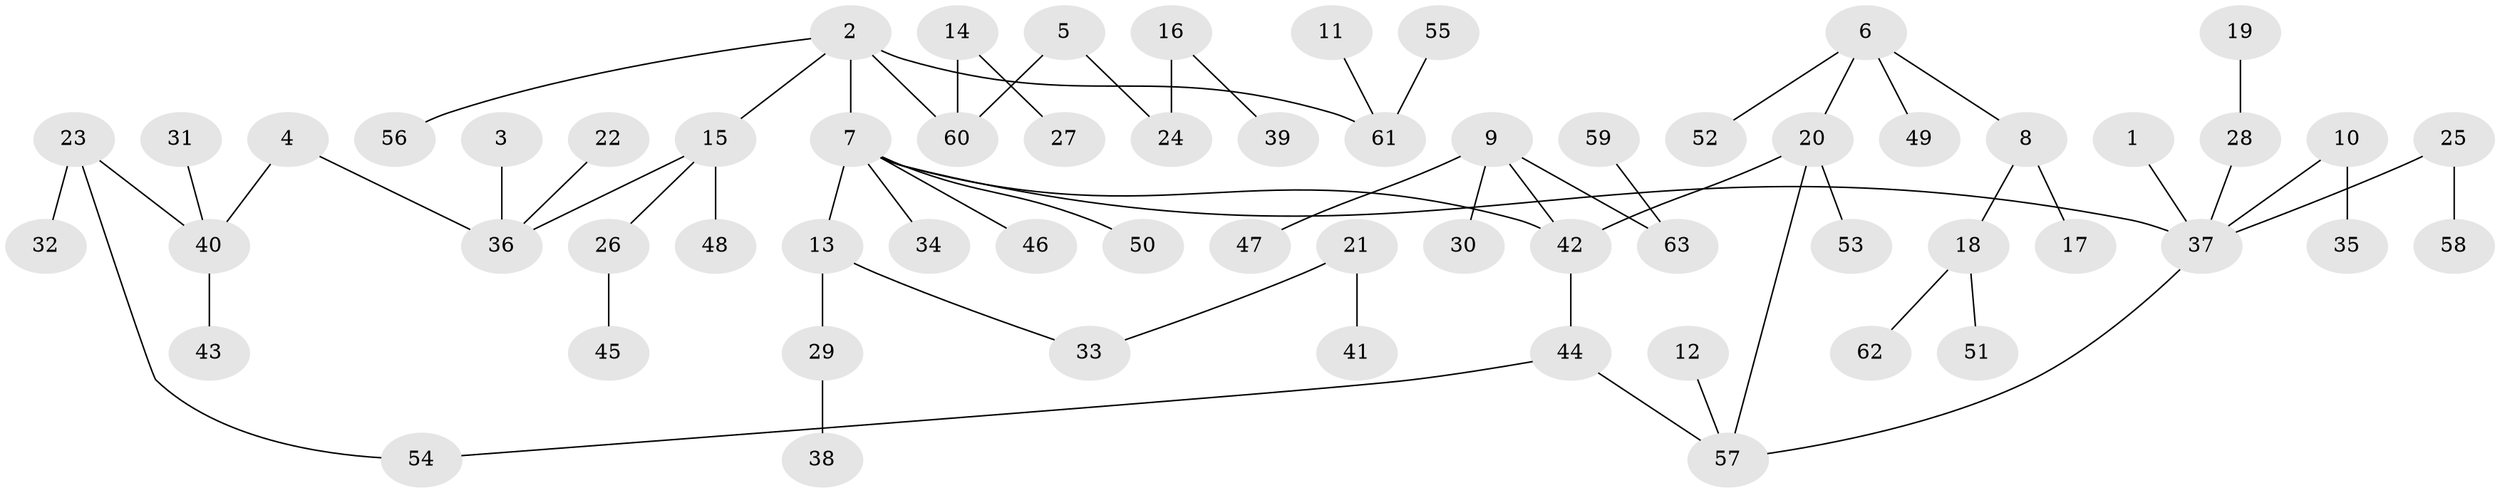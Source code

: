 // original degree distribution, {6: 0.032, 8: 0.008, 4: 0.056, 3: 0.088, 1: 0.464, 5: 0.04, 2: 0.312}
// Generated by graph-tools (version 1.1) at 2025/01/03/09/25 03:01:03]
// undirected, 63 vertices, 65 edges
graph export_dot {
graph [start="1"]
  node [color=gray90,style=filled];
  1;
  2;
  3;
  4;
  5;
  6;
  7;
  8;
  9;
  10;
  11;
  12;
  13;
  14;
  15;
  16;
  17;
  18;
  19;
  20;
  21;
  22;
  23;
  24;
  25;
  26;
  27;
  28;
  29;
  30;
  31;
  32;
  33;
  34;
  35;
  36;
  37;
  38;
  39;
  40;
  41;
  42;
  43;
  44;
  45;
  46;
  47;
  48;
  49;
  50;
  51;
  52;
  53;
  54;
  55;
  56;
  57;
  58;
  59;
  60;
  61;
  62;
  63;
  1 -- 37 [weight=1.0];
  2 -- 7 [weight=1.0];
  2 -- 15 [weight=1.0];
  2 -- 56 [weight=1.0];
  2 -- 60 [weight=1.0];
  2 -- 61 [weight=1.0];
  3 -- 36 [weight=1.0];
  4 -- 36 [weight=1.0];
  4 -- 40 [weight=1.0];
  5 -- 24 [weight=1.0];
  5 -- 60 [weight=1.0];
  6 -- 8 [weight=1.0];
  6 -- 20 [weight=1.0];
  6 -- 49 [weight=1.0];
  6 -- 52 [weight=1.0];
  7 -- 13 [weight=1.0];
  7 -- 34 [weight=1.0];
  7 -- 37 [weight=1.0];
  7 -- 42 [weight=1.0];
  7 -- 46 [weight=1.0];
  7 -- 50 [weight=1.0];
  8 -- 17 [weight=1.0];
  8 -- 18 [weight=1.0];
  9 -- 30 [weight=1.0];
  9 -- 42 [weight=1.0];
  9 -- 47 [weight=1.0];
  9 -- 63 [weight=1.0];
  10 -- 35 [weight=1.0];
  10 -- 37 [weight=1.0];
  11 -- 61 [weight=1.0];
  12 -- 57 [weight=1.0];
  13 -- 29 [weight=1.0];
  13 -- 33 [weight=1.0];
  14 -- 27 [weight=1.0];
  14 -- 60 [weight=1.0];
  15 -- 26 [weight=1.0];
  15 -- 36 [weight=1.0];
  15 -- 48 [weight=1.0];
  16 -- 24 [weight=1.0];
  16 -- 39 [weight=1.0];
  18 -- 51 [weight=1.0];
  18 -- 62 [weight=1.0];
  19 -- 28 [weight=1.0];
  20 -- 42 [weight=1.0];
  20 -- 53 [weight=1.0];
  20 -- 57 [weight=1.0];
  21 -- 33 [weight=1.0];
  21 -- 41 [weight=1.0];
  22 -- 36 [weight=1.0];
  23 -- 32 [weight=1.0];
  23 -- 40 [weight=1.0];
  23 -- 54 [weight=1.0];
  25 -- 37 [weight=1.0];
  25 -- 58 [weight=1.0];
  26 -- 45 [weight=1.0];
  28 -- 37 [weight=1.0];
  29 -- 38 [weight=1.0];
  31 -- 40 [weight=1.0];
  37 -- 57 [weight=1.0];
  40 -- 43 [weight=1.0];
  42 -- 44 [weight=1.0];
  44 -- 54 [weight=1.0];
  44 -- 57 [weight=1.0];
  55 -- 61 [weight=1.0];
  59 -- 63 [weight=1.0];
}
